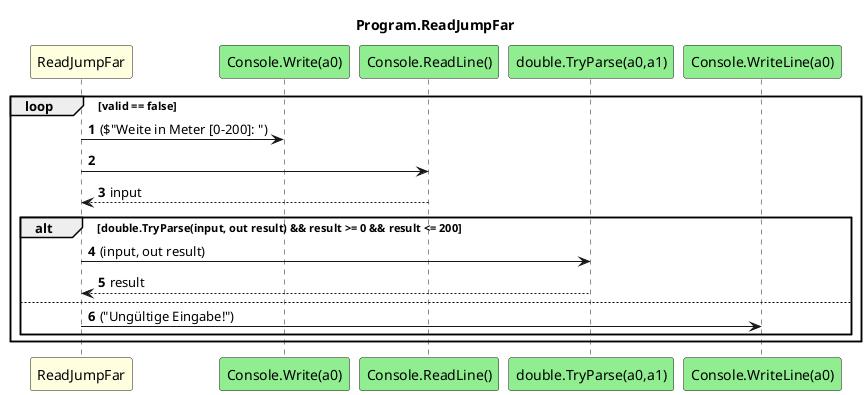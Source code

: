 @startuml Program.ReadJumpFar
title Program.ReadJumpFar
participant "ReadJumpFar" as ReadJumpFar #LightYellow
participant "Console.Write(a0)" as Console_Write_a0 #LightGreen
participant "Console.ReadLine()" as Console_ReadLine #LightGreen
participant "double.TryParse(a0,a1)" as double_TryParse_a0_a1 #LightGreen
participant "Console.WriteLine(a0)" as Console_WriteLine_a0 #LightGreen
autonumber
loop valid == false
    ReadJumpFar -> Console_Write_a0 : ($"Weite in Meter [0-200]: ")
    ReadJumpFar -> Console_ReadLine
    Console_ReadLine --> ReadJumpFar : input
    alt double.TryParse(input, out result) && result >= 0 && result <= 200
        ReadJumpFar -> double_TryParse_a0_a1 : (input, out result)
        double_TryParse_a0_a1 --> ReadJumpFar : result
        else
            ReadJumpFar -> Console_WriteLine_a0 : ("Ungültige Eingabe!")
    end
end
@enduml
